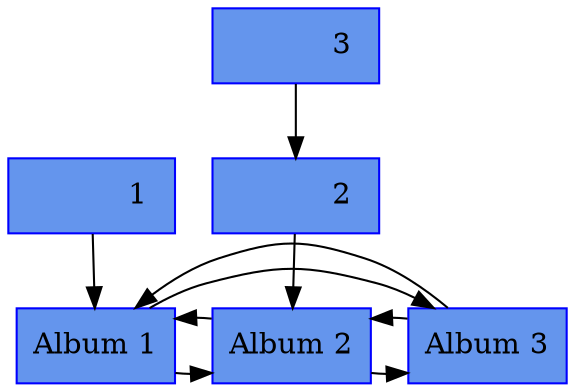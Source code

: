  digraph albumes {
     node [shape=box, style=filled, color=blue, fillcolor=cornflowerblue];
     "Node           1 " [label="Album 1"];
     "Node           1 " -> "Node           2 ";
     "Node           1 " -> "Node           3 ";
     "Node_img           2 " [label="           1 "];
     "Node_img           2 " -> "Node           1 ";
     "Node           2 " [label="Album 2"];
     "Node           2 " -> "Node           3 ";
     "Node           2 " -> "Node           1 ";
     "Node_img           4 " [label="           2 "];
     "Node_img           4 " -> "Node           2 ";
     "Node_img           5 " [label="           3 "];
     "Node_img           5 " -> "Node_img           4 ";
     "Node           3 " [label="Album 3"];
     "Node           3 " -> "Node           1 ";
     "Node           3 " -> "Node           2 ";
 
{rank=same;     "Node           1 ";
     "Node           2 ";
     "Node           3 ";
};
 
 }
